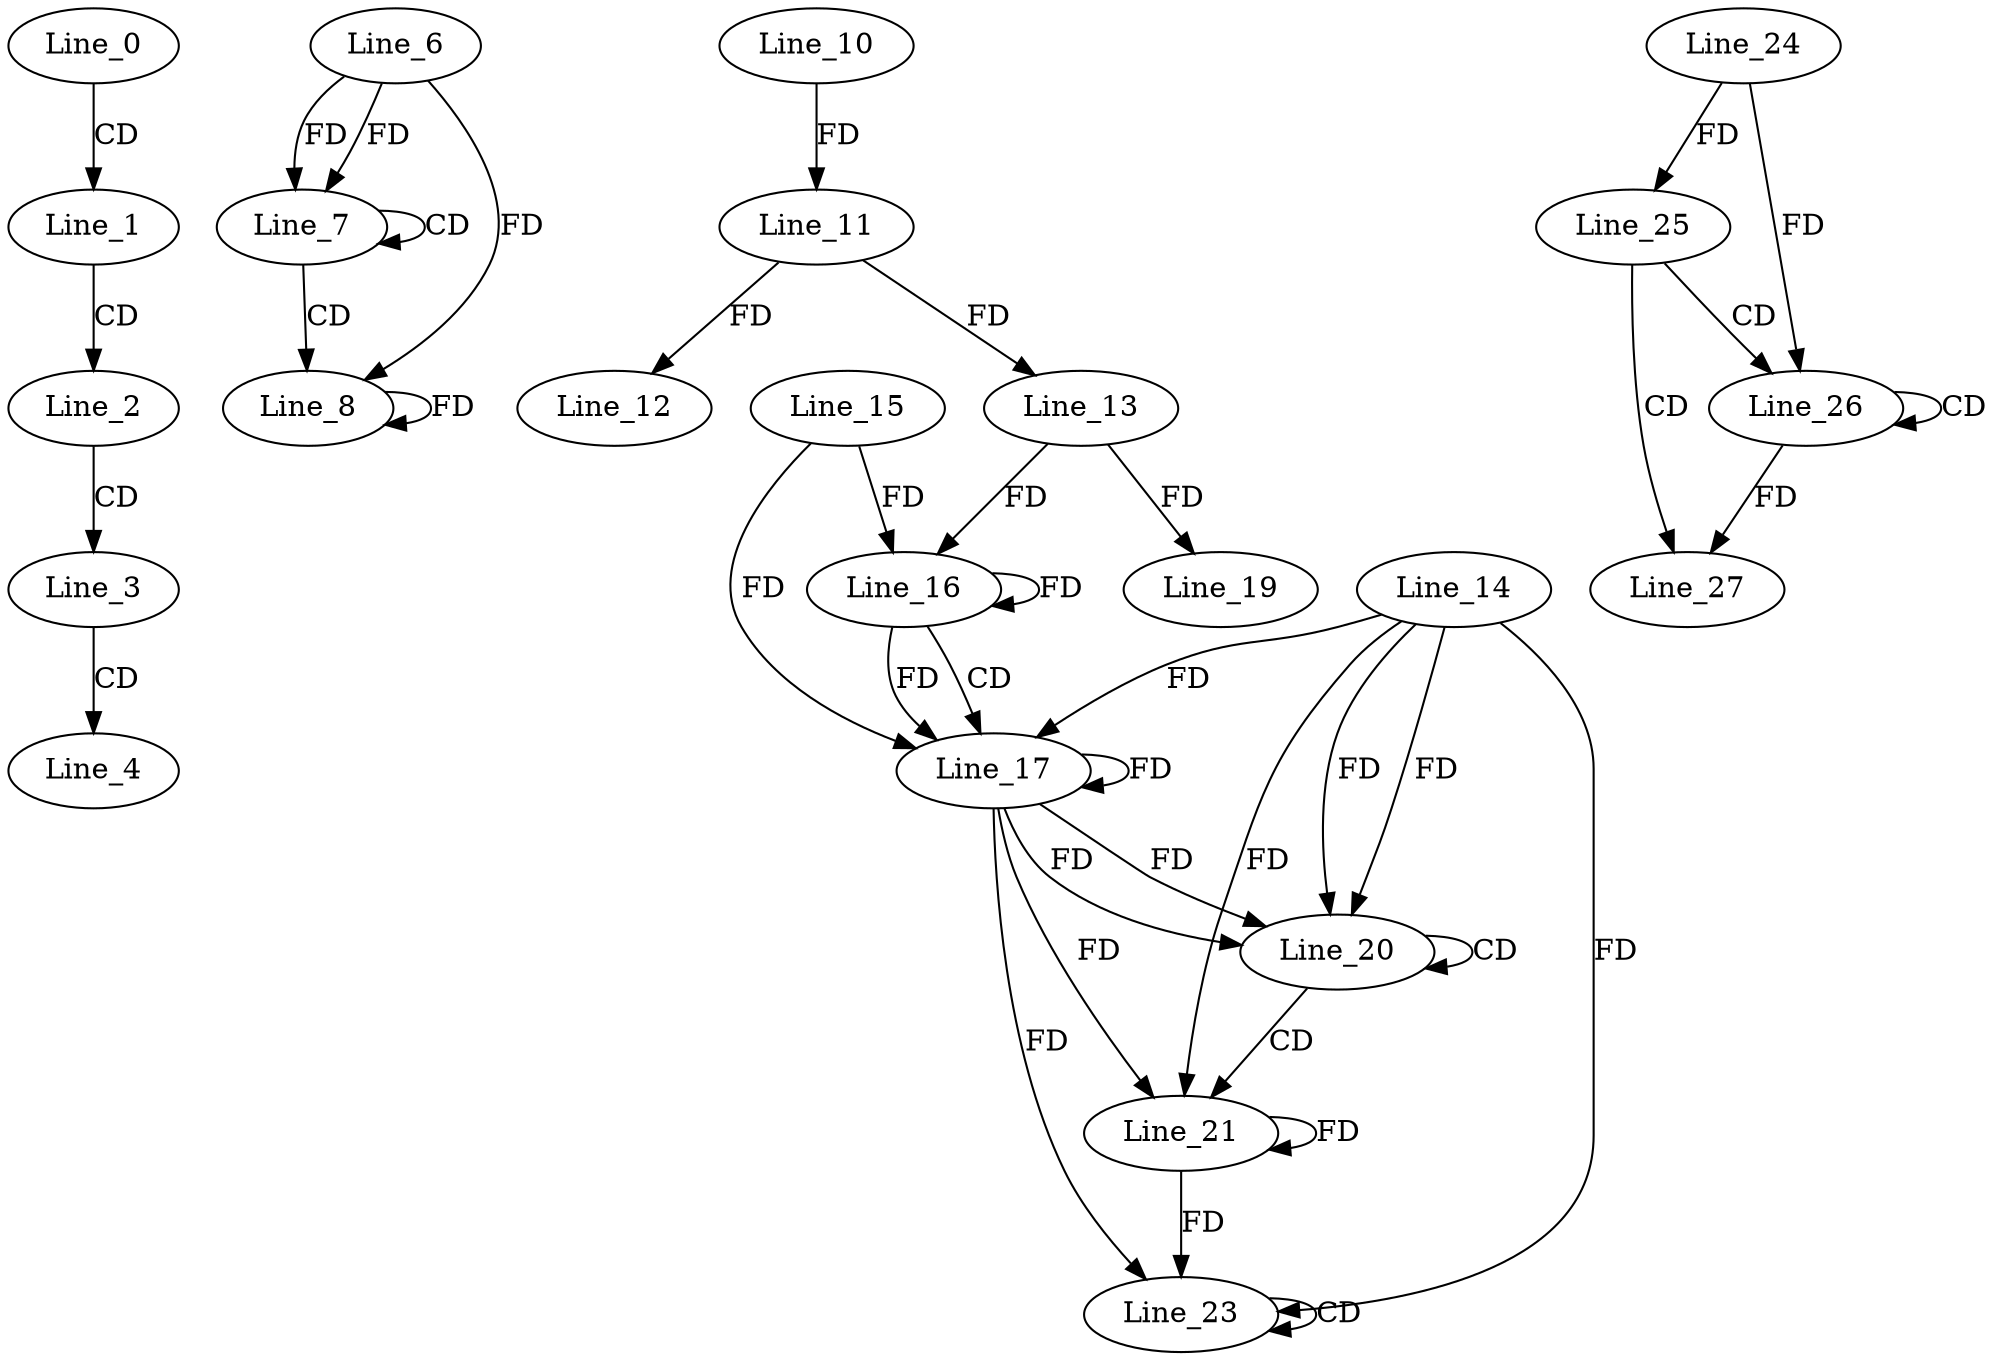 digraph G {
  Line_0;
  Line_1;
  Line_2;
  Line_3;
  Line_4;
  Line_6;
  Line_7;
  Line_7;
  Line_8;
  Line_8;
  Line_10;
  Line_11;
  Line_11;
  Line_12;
  Line_13;
  Line_16;
  Line_15;
  Line_16;
  Line_13;
  Line_16;
  Line_17;
  Line_14;
  Line_19;
  Line_20;
  Line_20;
  Line_21;
  Line_21;
  Line_23;
  Line_23;
  Line_24;
  Line_25;
  Line_25;
  Line_25;
  Line_25;
  Line_26;
  Line_26;
  Line_26;
  Line_27;
  Line_0 -> Line_1 [ label="CD" ];
  Line_1 -> Line_2 [ label="CD" ];
  Line_2 -> Line_3 [ label="CD" ];
  Line_3 -> Line_4 [ label="CD" ];
  Line_6 -> Line_7 [ label="FD" ];
  Line_7 -> Line_7 [ label="CD" ];
  Line_6 -> Line_7 [ label="FD" ];
  Line_7 -> Line_8 [ label="CD" ];
  Line_6 -> Line_8 [ label="FD" ];
  Line_8 -> Line_8 [ label="FD" ];
  Line_10 -> Line_11 [ label="FD" ];
  Line_11 -> Line_12 [ label="FD" ];
  Line_11 -> Line_13 [ label="FD" ];
  Line_16 -> Line_16 [ label="FD" ];
  Line_15 -> Line_16 [ label="FD" ];
  Line_13 -> Line_16 [ label="FD" ];
  Line_16 -> Line_17 [ label="CD" ];
  Line_17 -> Line_17 [ label="FD" ];
  Line_14 -> Line_17 [ label="FD" ];
  Line_16 -> Line_17 [ label="FD" ];
  Line_15 -> Line_17 [ label="FD" ];
  Line_13 -> Line_19 [ label="FD" ];
  Line_17 -> Line_20 [ label="FD" ];
  Line_14 -> Line_20 [ label="FD" ];
  Line_20 -> Line_20 [ label="CD" ];
  Line_17 -> Line_20 [ label="FD" ];
  Line_14 -> Line_20 [ label="FD" ];
  Line_20 -> Line_21 [ label="CD" ];
  Line_17 -> Line_21 [ label="FD" ];
  Line_14 -> Line_21 [ label="FD" ];
  Line_21 -> Line_21 [ label="FD" ];
  Line_23 -> Line_23 [ label="CD" ];
  Line_17 -> Line_23 [ label="FD" ];
  Line_14 -> Line_23 [ label="FD" ];
  Line_21 -> Line_23 [ label="FD" ];
  Line_24 -> Line_25 [ label="FD" ];
  Line_25 -> Line_26 [ label="CD" ];
  Line_26 -> Line_26 [ label="CD" ];
  Line_24 -> Line_26 [ label="FD" ];
  Line_25 -> Line_27 [ label="CD" ];
  Line_26 -> Line_27 [ label="FD" ];
}
